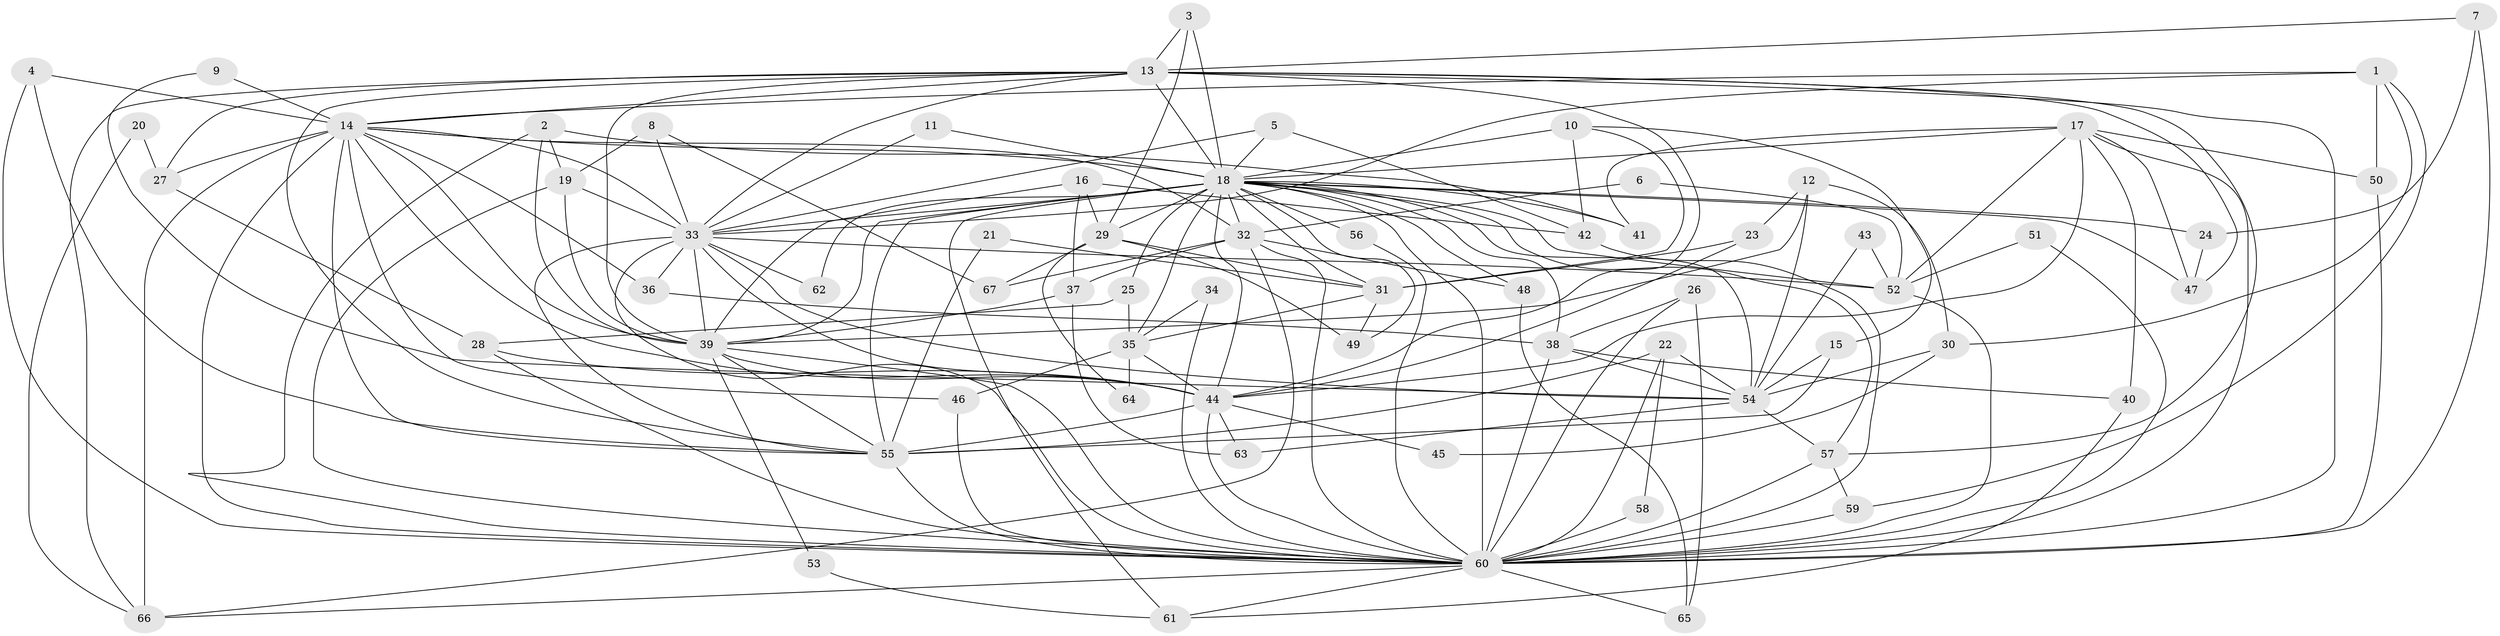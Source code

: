 // original degree distribution, {20: 0.014925373134328358, 17: 0.007462686567164179, 22: 0.007462686567164179, 18: 0.007462686567164179, 16: 0.007462686567164179, 32: 0.007462686567164179, 26: 0.007462686567164179, 30: 0.007462686567164179, 15: 0.007462686567164179, 5: 0.022388059701492536, 4: 0.09701492537313433, 3: 0.20149253731343283, 8: 0.022388059701492536, 9: 0.014925373134328358, 2: 0.5298507462686567, 6: 0.014925373134328358, 12: 0.007462686567164179, 7: 0.014925373134328358}
// Generated by graph-tools (version 1.1) at 2025/01/03/09/25 03:01:33]
// undirected, 67 vertices, 180 edges
graph export_dot {
graph [start="1"]
  node [color=gray90,style=filled];
  1;
  2;
  3;
  4;
  5;
  6;
  7;
  8;
  9;
  10;
  11;
  12;
  13;
  14;
  15;
  16;
  17;
  18;
  19;
  20;
  21;
  22;
  23;
  24;
  25;
  26;
  27;
  28;
  29;
  30;
  31;
  32;
  33;
  34;
  35;
  36;
  37;
  38;
  39;
  40;
  41;
  42;
  43;
  44;
  45;
  46;
  47;
  48;
  49;
  50;
  51;
  52;
  53;
  54;
  55;
  56;
  57;
  58;
  59;
  60;
  61;
  62;
  63;
  64;
  65;
  66;
  67;
  1 -- 14 [weight=1.0];
  1 -- 30 [weight=1.0];
  1 -- 33 [weight=1.0];
  1 -- 50 [weight=1.0];
  1 -- 59 [weight=1.0];
  2 -- 19 [weight=1.0];
  2 -- 39 [weight=1.0];
  2 -- 41 [weight=1.0];
  2 -- 60 [weight=1.0];
  3 -- 13 [weight=1.0];
  3 -- 18 [weight=1.0];
  3 -- 29 [weight=1.0];
  4 -- 14 [weight=1.0];
  4 -- 55 [weight=1.0];
  4 -- 60 [weight=1.0];
  5 -- 18 [weight=1.0];
  5 -- 33 [weight=1.0];
  5 -- 42 [weight=1.0];
  6 -- 32 [weight=1.0];
  6 -- 52 [weight=1.0];
  7 -- 13 [weight=1.0];
  7 -- 24 [weight=1.0];
  7 -- 60 [weight=1.0];
  8 -- 19 [weight=1.0];
  8 -- 33 [weight=1.0];
  8 -- 67 [weight=1.0];
  9 -- 14 [weight=1.0];
  9 -- 54 [weight=1.0];
  10 -- 15 [weight=1.0];
  10 -- 18 [weight=1.0];
  10 -- 31 [weight=1.0];
  10 -- 42 [weight=1.0];
  11 -- 18 [weight=1.0];
  11 -- 33 [weight=1.0];
  12 -- 23 [weight=1.0];
  12 -- 30 [weight=1.0];
  12 -- 39 [weight=1.0];
  12 -- 54 [weight=1.0];
  13 -- 14 [weight=1.0];
  13 -- 18 [weight=2.0];
  13 -- 27 [weight=1.0];
  13 -- 33 [weight=1.0];
  13 -- 39 [weight=1.0];
  13 -- 44 [weight=1.0];
  13 -- 47 [weight=1.0];
  13 -- 55 [weight=1.0];
  13 -- 57 [weight=1.0];
  13 -- 60 [weight=3.0];
  13 -- 66 [weight=1.0];
  14 -- 18 [weight=3.0];
  14 -- 27 [weight=1.0];
  14 -- 32 [weight=1.0];
  14 -- 33 [weight=1.0];
  14 -- 36 [weight=1.0];
  14 -- 39 [weight=1.0];
  14 -- 44 [weight=1.0];
  14 -- 46 [weight=1.0];
  14 -- 55 [weight=1.0];
  14 -- 60 [weight=4.0];
  14 -- 66 [weight=2.0];
  15 -- 54 [weight=1.0];
  15 -- 55 [weight=1.0];
  16 -- 29 [weight=1.0];
  16 -- 37 [weight=1.0];
  16 -- 39 [weight=1.0];
  16 -- 42 [weight=1.0];
  17 -- 18 [weight=1.0];
  17 -- 40 [weight=1.0];
  17 -- 41 [weight=1.0];
  17 -- 44 [weight=1.0];
  17 -- 47 [weight=1.0];
  17 -- 50 [weight=1.0];
  17 -- 52 [weight=2.0];
  17 -- 60 [weight=1.0];
  18 -- 24 [weight=1.0];
  18 -- 25 [weight=1.0];
  18 -- 29 [weight=4.0];
  18 -- 31 [weight=2.0];
  18 -- 32 [weight=2.0];
  18 -- 33 [weight=2.0];
  18 -- 35 [weight=1.0];
  18 -- 38 [weight=1.0];
  18 -- 39 [weight=3.0];
  18 -- 41 [weight=1.0];
  18 -- 44 [weight=3.0];
  18 -- 47 [weight=1.0];
  18 -- 48 [weight=1.0];
  18 -- 49 [weight=1.0];
  18 -- 52 [weight=1.0];
  18 -- 54 [weight=2.0];
  18 -- 55 [weight=3.0];
  18 -- 56 [weight=2.0];
  18 -- 57 [weight=1.0];
  18 -- 60 [weight=6.0];
  18 -- 61 [weight=2.0];
  18 -- 62 [weight=1.0];
  19 -- 33 [weight=1.0];
  19 -- 39 [weight=1.0];
  19 -- 60 [weight=1.0];
  20 -- 27 [weight=1.0];
  20 -- 66 [weight=1.0];
  21 -- 31 [weight=1.0];
  21 -- 55 [weight=1.0];
  22 -- 54 [weight=1.0];
  22 -- 55 [weight=1.0];
  22 -- 58 [weight=1.0];
  22 -- 60 [weight=1.0];
  23 -- 31 [weight=1.0];
  23 -- 44 [weight=1.0];
  24 -- 47 [weight=1.0];
  25 -- 28 [weight=1.0];
  25 -- 35 [weight=1.0];
  26 -- 38 [weight=1.0];
  26 -- 60 [weight=1.0];
  26 -- 65 [weight=1.0];
  27 -- 28 [weight=1.0];
  28 -- 44 [weight=2.0];
  28 -- 60 [weight=1.0];
  29 -- 31 [weight=1.0];
  29 -- 49 [weight=1.0];
  29 -- 64 [weight=1.0];
  29 -- 67 [weight=1.0];
  30 -- 45 [weight=1.0];
  30 -- 54 [weight=1.0];
  31 -- 35 [weight=1.0];
  31 -- 49 [weight=1.0];
  32 -- 37 [weight=1.0];
  32 -- 48 [weight=1.0];
  32 -- 60 [weight=1.0];
  32 -- 66 [weight=1.0];
  32 -- 67 [weight=1.0];
  33 -- 36 [weight=1.0];
  33 -- 39 [weight=3.0];
  33 -- 44 [weight=1.0];
  33 -- 52 [weight=1.0];
  33 -- 54 [weight=1.0];
  33 -- 55 [weight=1.0];
  33 -- 60 [weight=2.0];
  33 -- 62 [weight=1.0];
  34 -- 35 [weight=1.0];
  34 -- 60 [weight=1.0];
  35 -- 44 [weight=1.0];
  35 -- 46 [weight=1.0];
  35 -- 64 [weight=1.0];
  36 -- 38 [weight=1.0];
  37 -- 39 [weight=1.0];
  37 -- 63 [weight=1.0];
  38 -- 40 [weight=1.0];
  38 -- 54 [weight=1.0];
  38 -- 60 [weight=2.0];
  39 -- 44 [weight=1.0];
  39 -- 53 [weight=1.0];
  39 -- 55 [weight=1.0];
  39 -- 60 [weight=2.0];
  40 -- 61 [weight=1.0];
  42 -- 60 [weight=1.0];
  43 -- 52 [weight=1.0];
  43 -- 54 [weight=1.0];
  44 -- 45 [weight=1.0];
  44 -- 55 [weight=1.0];
  44 -- 60 [weight=2.0];
  44 -- 63 [weight=1.0];
  46 -- 60 [weight=1.0];
  48 -- 65 [weight=1.0];
  50 -- 60 [weight=1.0];
  51 -- 52 [weight=1.0];
  51 -- 60 [weight=1.0];
  52 -- 60 [weight=1.0];
  53 -- 61 [weight=1.0];
  54 -- 57 [weight=1.0];
  54 -- 63 [weight=1.0];
  55 -- 60 [weight=3.0];
  56 -- 60 [weight=1.0];
  57 -- 59 [weight=1.0];
  57 -- 60 [weight=2.0];
  58 -- 60 [weight=2.0];
  59 -- 60 [weight=1.0];
  60 -- 61 [weight=2.0];
  60 -- 65 [weight=1.0];
  60 -- 66 [weight=1.0];
}
